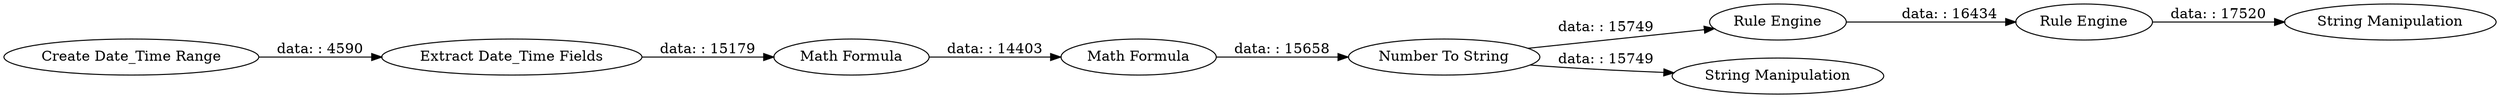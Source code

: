 digraph {
	"2567133128324271583_8" [label="Math Formula"]
	"2567133128324271583_1639" [label="Extract Date_Time Fields"]
	"2567133128324271583_6" [label="Create Date_Time Range"]
	"2567133128324271583_7" [label="Math Formula"]
	"2567133128324271583_11" [label="Number To String"]
	"2567133128324271583_1636" [label="Rule Engine"]
	"2567133128324271583_10" [label="String Manipulation"]
	"2567133128324271583_1638" [label="Rule Engine"]
	"2567133128324271583_1637" [label="String Manipulation"]
	"2567133128324271583_6" -> "2567133128324271583_1639" [label="data: : 4590"]
	"2567133128324271583_7" -> "2567133128324271583_8" [label="data: : 14403"]
	"2567133128324271583_8" -> "2567133128324271583_11" [label="data: : 15658"]
	"2567133128324271583_11" -> "2567133128324271583_1636" [label="data: : 15749"]
	"2567133128324271583_1638" -> "2567133128324271583_1637" [label="data: : 17520"]
	"2567133128324271583_1636" -> "2567133128324271583_1638" [label="data: : 16434"]
	"2567133128324271583_1639" -> "2567133128324271583_7" [label="data: : 15179"]
	"2567133128324271583_11" -> "2567133128324271583_10" [label="data: : 15749"]
	rankdir=LR
}
